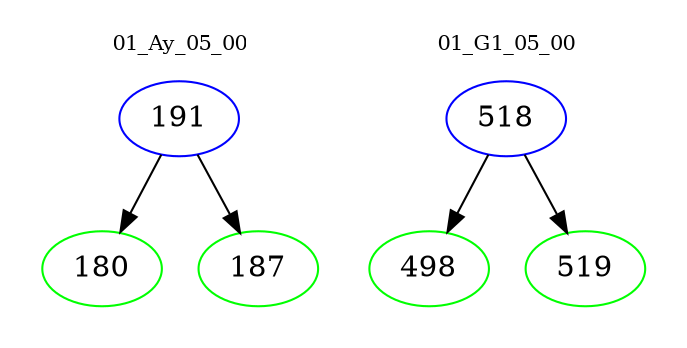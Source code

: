 digraph{
subgraph cluster_0 {
color = white
label = "01_Ay_05_00";
fontsize=10;
T0_191 [label="191", color="blue"]
T0_191 -> T0_180 [color="black"]
T0_180 [label="180", color="green"]
T0_191 -> T0_187 [color="black"]
T0_187 [label="187", color="green"]
}
subgraph cluster_1 {
color = white
label = "01_G1_05_00";
fontsize=10;
T1_518 [label="518", color="blue"]
T1_518 -> T1_498 [color="black"]
T1_498 [label="498", color="green"]
T1_518 -> T1_519 [color="black"]
T1_519 [label="519", color="green"]
}
}
